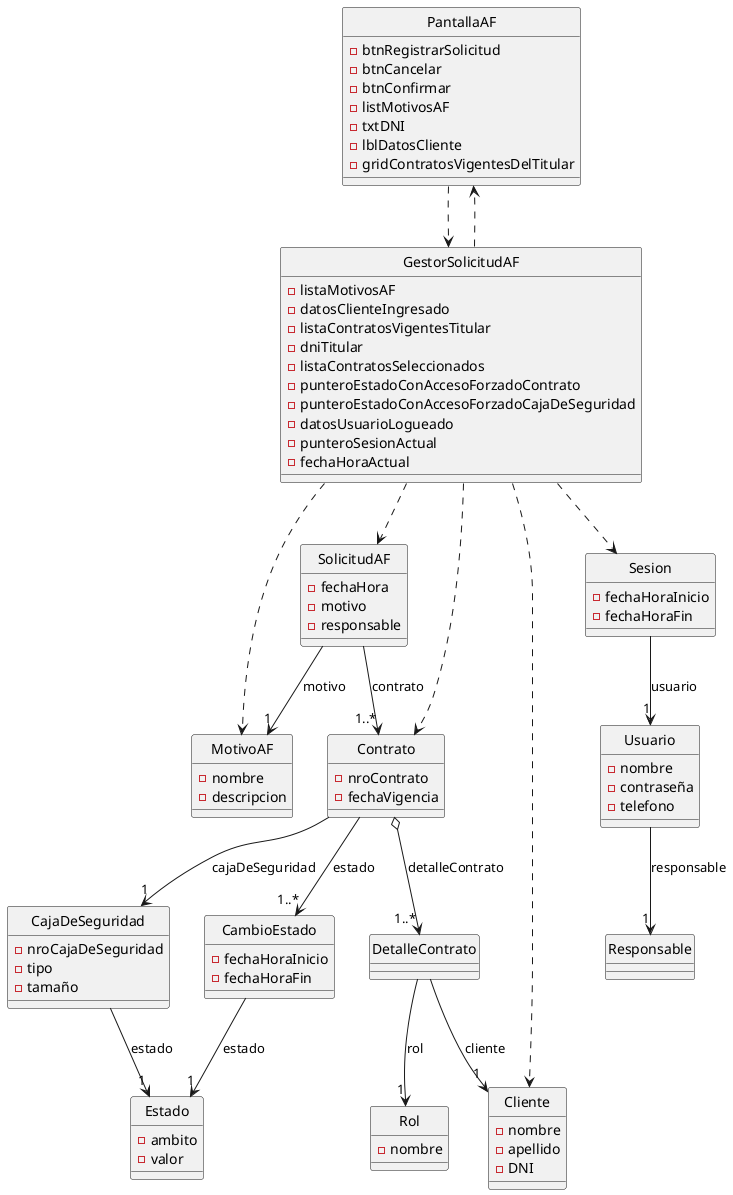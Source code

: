@startuml Vista estática - CU30 
hide circle 

class PantallaAF{
    -btnRegistrarSolicitud
    -btnCancelar
    -btnConfirmar
    -listMotivosAF
    -txtDNI
    -lblDatosCliente
    -gridContratosVigentesDelTitular

}
class GestorSolicitudAF{
    -listaMotivosAF 
    -datosClienteIngresado
    -listaContratosVigentesTitular
    -dniTitular
    -listaContratosSeleccionados
    -punteroEstadoConAccesoForzadoContrato
    -punteroEstadoConAccesoForzadoCajaDeSeguridad
    -datosUsuarioLogueado
    -punteroSesionActual
    -fechaHoraActual
}
class MotivoAF{
    -nombre
    -descripcion
}
class Cliente{
    -nombre
    -apellido
    -DNI
}
class Contrato{
    -nroContrato
    -fechaVigencia
    
}
class DetalleContrato{}
class Rol{
    -nombre
}
class CambioEstado{
    -fechaHoraInicio
    -fechaHoraFin
}
class Estado{
    -ambito
    -valor
}
class CajaDeSeguridad{
    -nroCajaDeSeguridad
    -tipo 
    -tamaño
}
class Sesion{
    -fechaHoraInicio 
    -fechaHoraFin
}
class Usuario{
    -nombre
    -contraseña
    -telefono
}
class Responsable{}
class SolicitudAF{
    -fechaHora 
    -motivo 
    -responsable 
}

PantallaAF ..> GestorSolicitudAF
GestorSolicitudAF ..> PantallaAF
GestorSolicitudAF ..> MotivoAF
GestorSolicitudAF ..> Cliente 
GestorSolicitudAF ..> Contrato
GestorSolicitudAF ..> Sesion 
GestorSolicitudAF ..> SolicitudAF

Sesion --> "1" Usuario : usuario
Usuario --> "1" Responsable : responsable

Contrato o--> "1..*" DetalleContrato :detalleContrato
DetalleContrato --> "1" Cliente : cliente
DetalleContrato --> "1" Rol : rol

Contrato --> "1..*" CambioEstado : estado
CambioEstado --> "1" Estado : estado

Contrato --> "1" CajaDeSeguridad :cajaDeSeguridad
CajaDeSeguridad --> "1" Estado :estado

SolicitudAF --> "1..*" Contrato : contrato
SolicitudAF --> "1" MotivoAF :motivo

@enduml